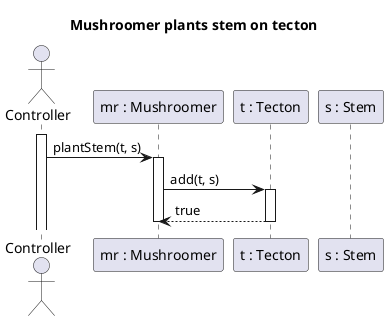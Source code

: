 @startuml Mushroomer plants stem on tecton
title Mushroomer plants stem on tecton

actor Controller
participant "mr : Mushroomer" as MR
participant "t : Tecton" as T
participant "s : Stem" as S

activate Controller
Controller -> MR : plantStem(t, s)
activate MR

MR -> T : add(t, s)
activate T

MR <-- T : true
deactivate T

deactivate MR
@enduml